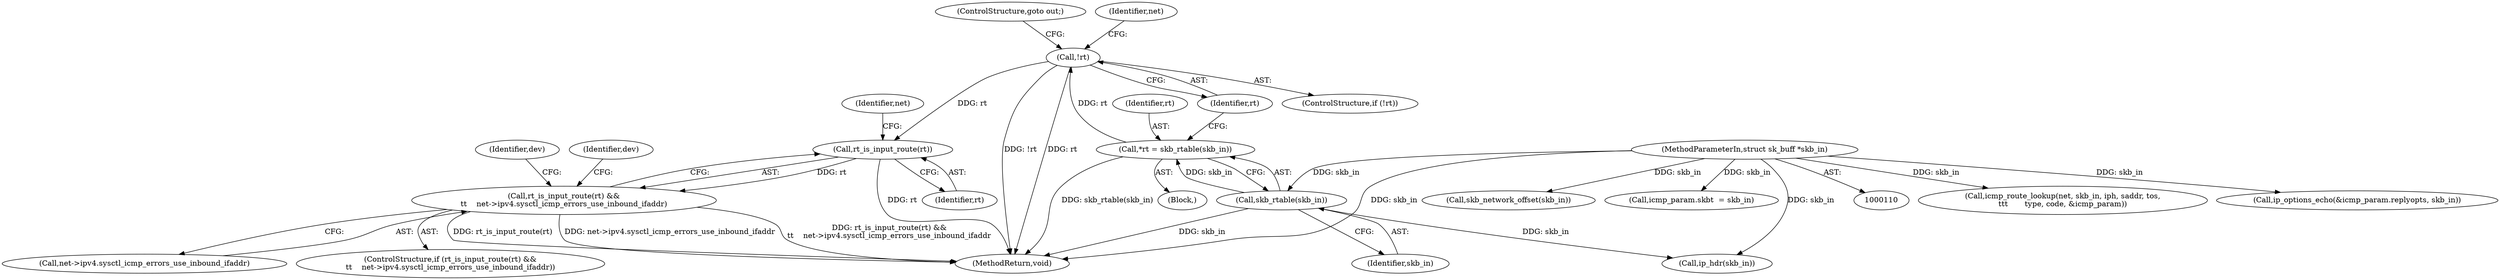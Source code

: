 digraph "0_linux_f6d8bd051c391c1c0458a30b2a7abcd939329259_13@pointer" {
"1000253" [label="(Call,rt_is_input_route(rt))"];
"1000130" [label="(Call,!rt)"];
"1000120" [label="(Call,*rt = skb_rtable(skb_in))"];
"1000122" [label="(Call,skb_rtable(skb_in))"];
"1000111" [label="(MethodParameterIn,struct sk_buff *skb_in)"];
"1000252" [label="(Call,rt_is_input_route(rt) &&\n\t\t    net->ipv4.sysctl_icmp_errors_use_inbound_ifaddr)"];
"1000121" [label="(Identifier,rt)"];
"1000383" [label="(Call,icmp_route_lookup(net, skb_in, iph, saddr, tos,\n\t\t\t       type, code, &icmp_param))"];
"1000255" [label="(Call,net->ipv4.sysctl_icmp_errors_use_inbound_ifaddr)"];
"1000132" [label="(ControlStructure,goto out;)"];
"1000130" [label="(Call,!rt)"];
"1000299" [label="(Call,ip_options_echo(&icmp_param.replyopts, skb_in))"];
"1000268" [label="(Identifier,dev)"];
"1000115" [label="(Block,)"];
"1000251" [label="(ControlStructure,if (rt_is_input_route(rt) &&\n\t\t    net->ipv4.sysctl_icmp_errors_use_inbound_ifaddr))"];
"1000122" [label="(Call,skb_rtable(skb_in))"];
"1000129" [label="(ControlStructure,if (!rt))"];
"1000131" [label="(Identifier,rt)"];
"1000111" [label="(MethodParameterIn,struct sk_buff *skb_in)"];
"1000261" [label="(Identifier,dev)"];
"1000353" [label="(Call,skb_network_offset(skb_in))"];
"1000253" [label="(Call,rt_is_input_route(rt))"];
"1000120" [label="(Call,*rt = skb_rtable(skb_in))"];
"1000344" [label="(Call,icmp_param.skb\t  = skb_in)"];
"1000252" [label="(Call,rt_is_input_route(rt) &&\n\t\t    net->ipv4.sysctl_icmp_errors_use_inbound_ifaddr)"];
"1000123" [label="(Identifier,skb_in)"];
"1000257" [label="(Identifier,net)"];
"1000254" [label="(Identifier,rt)"];
"1000143" [label="(Call,ip_hdr(skb_in))"];
"1000475" [label="(MethodReturn,void)"];
"1000134" [label="(Identifier,net)"];
"1000253" -> "1000252"  [label="AST: "];
"1000253" -> "1000254"  [label="CFG: "];
"1000254" -> "1000253"  [label="AST: "];
"1000257" -> "1000253"  [label="CFG: "];
"1000252" -> "1000253"  [label="CFG: "];
"1000253" -> "1000475"  [label="DDG: rt"];
"1000253" -> "1000252"  [label="DDG: rt"];
"1000130" -> "1000253"  [label="DDG: rt"];
"1000130" -> "1000129"  [label="AST: "];
"1000130" -> "1000131"  [label="CFG: "];
"1000131" -> "1000130"  [label="AST: "];
"1000132" -> "1000130"  [label="CFG: "];
"1000134" -> "1000130"  [label="CFG: "];
"1000130" -> "1000475"  [label="DDG: !rt"];
"1000130" -> "1000475"  [label="DDG: rt"];
"1000120" -> "1000130"  [label="DDG: rt"];
"1000120" -> "1000115"  [label="AST: "];
"1000120" -> "1000122"  [label="CFG: "];
"1000121" -> "1000120"  [label="AST: "];
"1000122" -> "1000120"  [label="AST: "];
"1000131" -> "1000120"  [label="CFG: "];
"1000120" -> "1000475"  [label="DDG: skb_rtable(skb_in)"];
"1000122" -> "1000120"  [label="DDG: skb_in"];
"1000122" -> "1000123"  [label="CFG: "];
"1000123" -> "1000122"  [label="AST: "];
"1000122" -> "1000475"  [label="DDG: skb_in"];
"1000111" -> "1000122"  [label="DDG: skb_in"];
"1000122" -> "1000143"  [label="DDG: skb_in"];
"1000111" -> "1000110"  [label="AST: "];
"1000111" -> "1000475"  [label="DDG: skb_in"];
"1000111" -> "1000143"  [label="DDG: skb_in"];
"1000111" -> "1000299"  [label="DDG: skb_in"];
"1000111" -> "1000344"  [label="DDG: skb_in"];
"1000111" -> "1000353"  [label="DDG: skb_in"];
"1000111" -> "1000383"  [label="DDG: skb_in"];
"1000252" -> "1000251"  [label="AST: "];
"1000252" -> "1000255"  [label="CFG: "];
"1000255" -> "1000252"  [label="AST: "];
"1000261" -> "1000252"  [label="CFG: "];
"1000268" -> "1000252"  [label="CFG: "];
"1000252" -> "1000475"  [label="DDG: rt_is_input_route(rt)"];
"1000252" -> "1000475"  [label="DDG: net->ipv4.sysctl_icmp_errors_use_inbound_ifaddr"];
"1000252" -> "1000475"  [label="DDG: rt_is_input_route(rt) &&\n\t\t    net->ipv4.sysctl_icmp_errors_use_inbound_ifaddr"];
}
